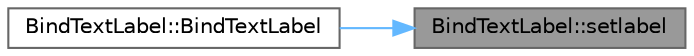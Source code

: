 digraph "BindTextLabel::setlabel"
{
 // LATEX_PDF_SIZE
  bgcolor="transparent";
  edge [fontname=Helvetica,fontsize=10,labelfontname=Helvetica,labelfontsize=10];
  node [fontname=Helvetica,fontsize=10,shape=box,height=0.2,width=0.4];
  rankdir="RL";
  Node1 [id="Node000001",label="BindTextLabel::setlabel",height=0.2,width=0.4,color="gray40", fillcolor="grey60", style="filled", fontcolor="black",tooltip="Sets the label text for the text label."];
  Node1 -> Node2 [id="edge1_Node000001_Node000002",dir="back",color="steelblue1",style="solid",tooltip=" "];
  Node2 [id="Node000002",label="BindTextLabel::BindTextLabel",height=0.2,width=0.4,color="grey40", fillcolor="white", style="filled",URL="$class_bind_text_label.html#a7b2da0f9d627d9a7fb60c2774fd566d7",tooltip="Constructs a BindTextLabel with a custom label."];
}
